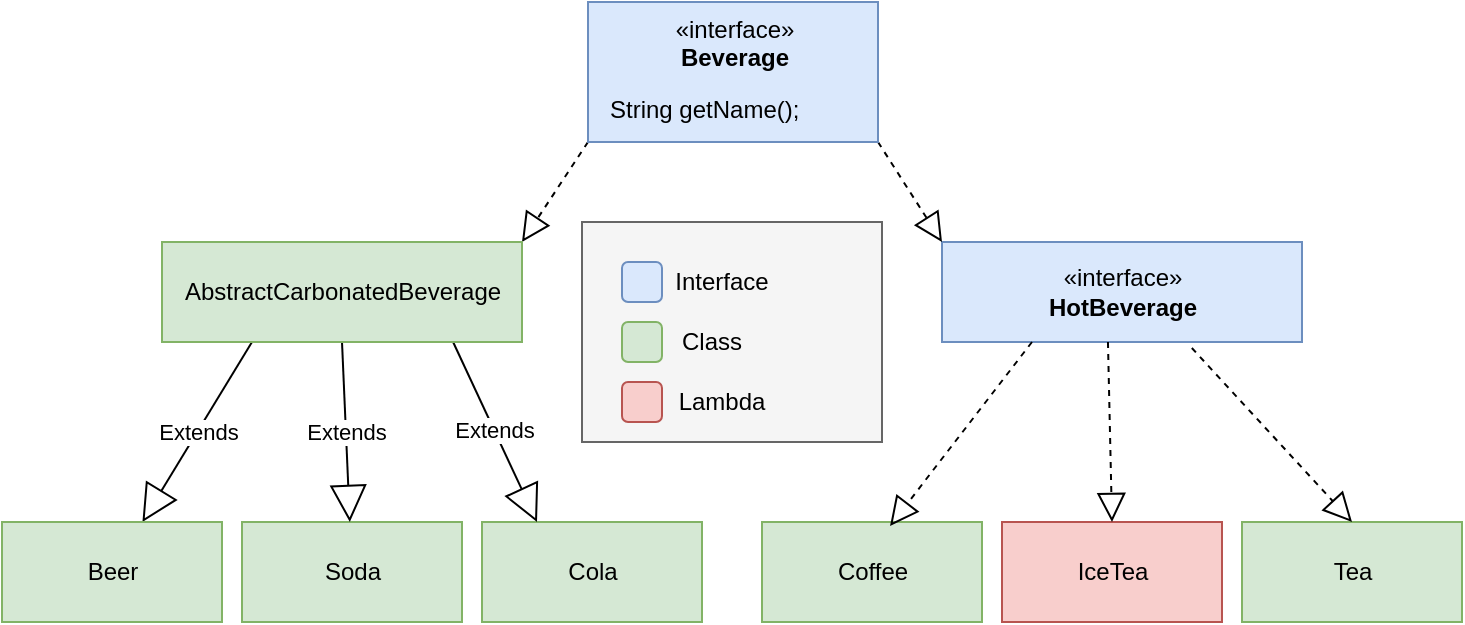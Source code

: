 <mxfile version="14.9.8" type="device"><diagram id="-R7vkrmUvVen9mCElHBk" name="Page-1"><mxGraphModel dx="2062" dy="1072" grid="1" gridSize="10" guides="1" tooltips="1" connect="1" arrows="1" fold="1" page="1" pageScale="1" pageWidth="850" pageHeight="1100" math="0" shadow="0"><root><mxCell id="0"/><mxCell id="1" parent="0"/><mxCell id="bcC4uq6AowfDv3pyEYOw-2" value="&lt;div&gt;AbstractCarbonatedBeverage&lt;/div&gt;" style="html=1;" parent="1" vertex="1"><mxGeometry x="140" y="240" width="180" height="50" as="geometry"/></mxCell><mxCell id="bcC4uq6AowfDv3pyEYOw-3" value="&lt;div&gt;«interface»&lt;/div&gt;&lt;div&gt;&lt;b&gt;HotBeverage&lt;/b&gt;&lt;/div&gt;" style="html=1;fillColor=#dae8fc;strokeColor=#6c8ebf;" parent="1" vertex="1"><mxGeometry x="530" y="240" width="180" height="50" as="geometry"/></mxCell><mxCell id="bcC4uq6AowfDv3pyEYOw-4" value="Beer" style="html=1;" parent="1" vertex="1"><mxGeometry x="60" y="380" width="110" height="50" as="geometry"/></mxCell><mxCell id="bcC4uq6AowfDv3pyEYOw-5" value="Cola" style="html=1;fillColor=#d5e8d4;strokeColor=#82b366;" parent="1" vertex="1"><mxGeometry x="300" y="380" width="110" height="50" as="geometry"/></mxCell><mxCell id="bcC4uq6AowfDv3pyEYOw-6" value="Soda" style="html=1;fillColor=#d5e8d4;strokeColor=#82b366;" parent="1" vertex="1"><mxGeometry x="180" y="380" width="110" height="50" as="geometry"/></mxCell><mxCell id="bcC4uq6AowfDv3pyEYOw-8" value="Coffee" style="html=1;fillColor=#d5e8d4;strokeColor=#82b366;" parent="1" vertex="1"><mxGeometry x="440" y="380" width="110" height="50" as="geometry"/></mxCell><mxCell id="bcC4uq6AowfDv3pyEYOw-9" value="Tea" style="html=1;fillColor=#d5e8d4;strokeColor=#82b366;" parent="1" vertex="1"><mxGeometry x="680" y="380" width="110" height="50" as="geometry"/></mxCell><mxCell id="bcC4uq6AowfDv3pyEYOw-10" value="IceTea" style="html=1;fillColor=#f8cecc;strokeColor=#b85450;" parent="1" vertex="1"><mxGeometry x="560" y="380" width="110" height="50" as="geometry"/></mxCell><mxCell id="bcC4uq6AowfDv3pyEYOw-11" value="" style="endArrow=block;dashed=1;endFill=0;endSize=12;html=1;exitX=0;exitY=1;exitDx=0;exitDy=0;entryX=1;entryY=0;entryDx=0;entryDy=0;" parent="1" source="bcC4uq6AowfDv3pyEYOw-1" target="bcC4uq6AowfDv3pyEYOw-2" edge="1"><mxGeometry width="160" relative="1" as="geometry"><mxPoint x="340" y="560" as="sourcePoint"/><mxPoint x="500" y="560" as="targetPoint"/></mxGeometry></mxCell><mxCell id="bcC4uq6AowfDv3pyEYOw-12" value="" style="endArrow=block;dashed=1;endFill=0;endSize=12;html=1;exitX=1;exitY=1;exitDx=0;exitDy=0;entryX=0;entryY=0;entryDx=0;entryDy=0;" parent="1" source="bcC4uq6AowfDv3pyEYOw-1" target="bcC4uq6AowfDv3pyEYOw-3" edge="1"><mxGeometry width="160" relative="1" as="geometry"><mxPoint x="400" y="170" as="sourcePoint"/><mxPoint x="278.095" y="250" as="targetPoint"/></mxGeometry></mxCell><mxCell id="bcC4uq6AowfDv3pyEYOw-13" value="Extends" style="endArrow=block;endSize=16;endFill=0;html=1;exitX=0.25;exitY=1;exitDx=0;exitDy=0;" parent="1" source="bcC4uq6AowfDv3pyEYOw-2" target="bcC4uq6AowfDv3pyEYOw-4" edge="1"><mxGeometry width="160" relative="1" as="geometry"><mxPoint x="340" y="560" as="sourcePoint"/><mxPoint x="500" y="560" as="targetPoint"/></mxGeometry></mxCell><mxCell id="bcC4uq6AowfDv3pyEYOw-14" value="Extends" style="endArrow=block;endSize=16;endFill=0;html=1;exitX=0.5;exitY=1;exitDx=0;exitDy=0;" parent="1" source="bcC4uq6AowfDv3pyEYOw-2" target="bcC4uq6AowfDv3pyEYOw-6" edge="1"><mxGeometry width="160" relative="1" as="geometry"><mxPoint x="195" y="300" as="sourcePoint"/><mxPoint x="143.421" y="370" as="targetPoint"/></mxGeometry></mxCell><mxCell id="bcC4uq6AowfDv3pyEYOw-15" value="Extends" style="endArrow=block;endSize=16;endFill=0;html=1;exitX=0.806;exitY=0.98;exitDx=0;exitDy=0;exitPerimeter=0;entryX=0.25;entryY=0;entryDx=0;entryDy=0;" parent="1" source="bcC4uq6AowfDv3pyEYOw-2" target="bcC4uq6AowfDv3pyEYOw-5" edge="1"><mxGeometry width="160" relative="1" as="geometry"><mxPoint x="205" y="310" as="sourcePoint"/><mxPoint x="153.421" y="380" as="targetPoint"/></mxGeometry></mxCell><mxCell id="bcC4uq6AowfDv3pyEYOw-20" value="&lt;div&gt;AbstractCarbonatedBeverage&lt;/div&gt;" style="html=1;fillColor=#d5e8d4;strokeColor=#82b366;" parent="1" vertex="1"><mxGeometry x="140" y="240" width="180" height="50" as="geometry"/></mxCell><mxCell id="bcC4uq6AowfDv3pyEYOw-21" value="Beer" style="html=1;fillColor=#d5e8d4;strokeColor=#82b366;" parent="1" vertex="1"><mxGeometry x="60" y="380" width="110" height="50" as="geometry"/></mxCell><mxCell id="bcC4uq6AowfDv3pyEYOw-35" value="" style="group" parent="1" vertex="1" connectable="0"><mxGeometry x="350" y="230" width="150" height="110" as="geometry"/></mxCell><mxCell id="bcC4uq6AowfDv3pyEYOw-34" value="" style="rounded=0;whiteSpace=wrap;html=1;fillColor=#f5f5f5;strokeColor=#666666;fontColor=#333333;" parent="bcC4uq6AowfDv3pyEYOw-35" vertex="1"><mxGeometry width="150" height="110" as="geometry"/></mxCell><mxCell id="bcC4uq6AowfDv3pyEYOw-19" value="" style="rounded=1;whiteSpace=wrap;html=1;fillColor=#dae8fc;strokeColor=#6c8ebf;" parent="bcC4uq6AowfDv3pyEYOw-35" vertex="1"><mxGeometry x="20" y="20" width="20" height="20" as="geometry"/></mxCell><mxCell id="bcC4uq6AowfDv3pyEYOw-23" value="Interface" style="text;html=1;strokeColor=none;fillColor=none;align=center;verticalAlign=middle;whiteSpace=wrap;rounded=0;" parent="bcC4uq6AowfDv3pyEYOw-35" vertex="1"><mxGeometry x="50" y="20" width="40" height="20" as="geometry"/></mxCell><mxCell id="bcC4uq6AowfDv3pyEYOw-30" value="" style="rounded=1;whiteSpace=wrap;html=1;fillColor=#d5e8d4;strokeColor=#82b366;" parent="bcC4uq6AowfDv3pyEYOw-35" vertex="1"><mxGeometry x="20" y="50" width="20" height="20" as="geometry"/></mxCell><mxCell id="bcC4uq6AowfDv3pyEYOw-31" value="Class" style="text;html=1;strokeColor=none;fillColor=none;align=center;verticalAlign=middle;whiteSpace=wrap;rounded=0;" parent="bcC4uq6AowfDv3pyEYOw-35" vertex="1"><mxGeometry x="40" y="50" width="50" height="20" as="geometry"/></mxCell><mxCell id="bcC4uq6AowfDv3pyEYOw-32" value="" style="rounded=1;whiteSpace=wrap;html=1;fillColor=#f8cecc;strokeColor=#b85450;" parent="bcC4uq6AowfDv3pyEYOw-35" vertex="1"><mxGeometry x="20" y="80" width="20" height="20" as="geometry"/></mxCell><mxCell id="bcC4uq6AowfDv3pyEYOw-33" value="Lambda" style="text;html=1;strokeColor=none;fillColor=none;align=center;verticalAlign=middle;whiteSpace=wrap;rounded=0;" parent="bcC4uq6AowfDv3pyEYOw-35" vertex="1"><mxGeometry x="50" y="80" width="40" height="20" as="geometry"/></mxCell><mxCell id="kVvJNwTuOXtTbz9In6tq-2" value="" style="endArrow=block;dashed=1;endFill=0;endSize=12;html=1;exitX=0.25;exitY=1;exitDx=0;exitDy=0;entryX=0.582;entryY=0.04;entryDx=0;entryDy=0;entryPerimeter=0;" parent="1" source="bcC4uq6AowfDv3pyEYOw-3" target="bcC4uq6AowfDv3pyEYOw-8" edge="1"><mxGeometry width="160" relative="1" as="geometry"><mxPoint x="490" y="190" as="sourcePoint"/><mxPoint x="540" y="250" as="targetPoint"/></mxGeometry></mxCell><mxCell id="kVvJNwTuOXtTbz9In6tq-3" value="" style="endArrow=block;dashed=1;endFill=0;endSize=12;html=1;exitX=0.461;exitY=1;exitDx=0;exitDy=0;entryX=0.5;entryY=0;entryDx=0;entryDy=0;exitPerimeter=0;" parent="1" source="bcC4uq6AowfDv3pyEYOw-3" target="bcC4uq6AowfDv3pyEYOw-10" edge="1"><mxGeometry width="160" relative="1" as="geometry"><mxPoint x="585" y="300" as="sourcePoint"/><mxPoint x="514.02" y="392" as="targetPoint"/></mxGeometry></mxCell><mxCell id="kVvJNwTuOXtTbz9In6tq-4" value="" style="endArrow=block;dashed=1;endFill=0;endSize=12;html=1;exitX=0.694;exitY=1.06;exitDx=0;exitDy=0;entryX=0.5;entryY=0;entryDx=0;entryDy=0;exitPerimeter=0;" parent="1" source="bcC4uq6AowfDv3pyEYOw-3" target="bcC4uq6AowfDv3pyEYOw-9" edge="1"><mxGeometry width="160" relative="1" as="geometry"><mxPoint x="622.98" y="300" as="sourcePoint"/><mxPoint x="625" y="390" as="targetPoint"/></mxGeometry></mxCell><mxCell id="p-hhp-ICKoxqOHbB8mw5-2" value="" style="group" vertex="1" connectable="0" parent="1"><mxGeometry x="353" y="120" width="145" height="70" as="geometry"/></mxCell><mxCell id="bcC4uq6AowfDv3pyEYOw-1" value="«interface»&lt;br&gt;&lt;b&gt;Beverage&lt;/b&gt;" style="html=1;fillColor=#dae8fc;strokeColor=#6c8ebf;verticalAlign=top;" parent="p-hhp-ICKoxqOHbB8mw5-2" vertex="1"><mxGeometry width="145" height="70" as="geometry"/></mxCell><mxCell id="p-hhp-ICKoxqOHbB8mw5-1" value="String getName();" style="text;strokeColor=none;fillColor=none;align=left;verticalAlign=top;spacingLeft=4;spacingRight=4;overflow=hidden;rotatable=0;points=[[0,0.5],[1,0.5]];portConstraint=eastwest;" vertex="1" parent="p-hhp-ICKoxqOHbB8mw5-2"><mxGeometry x="5" y="40" width="140" height="26" as="geometry"/></mxCell></root></mxGraphModel></diagram></mxfile>